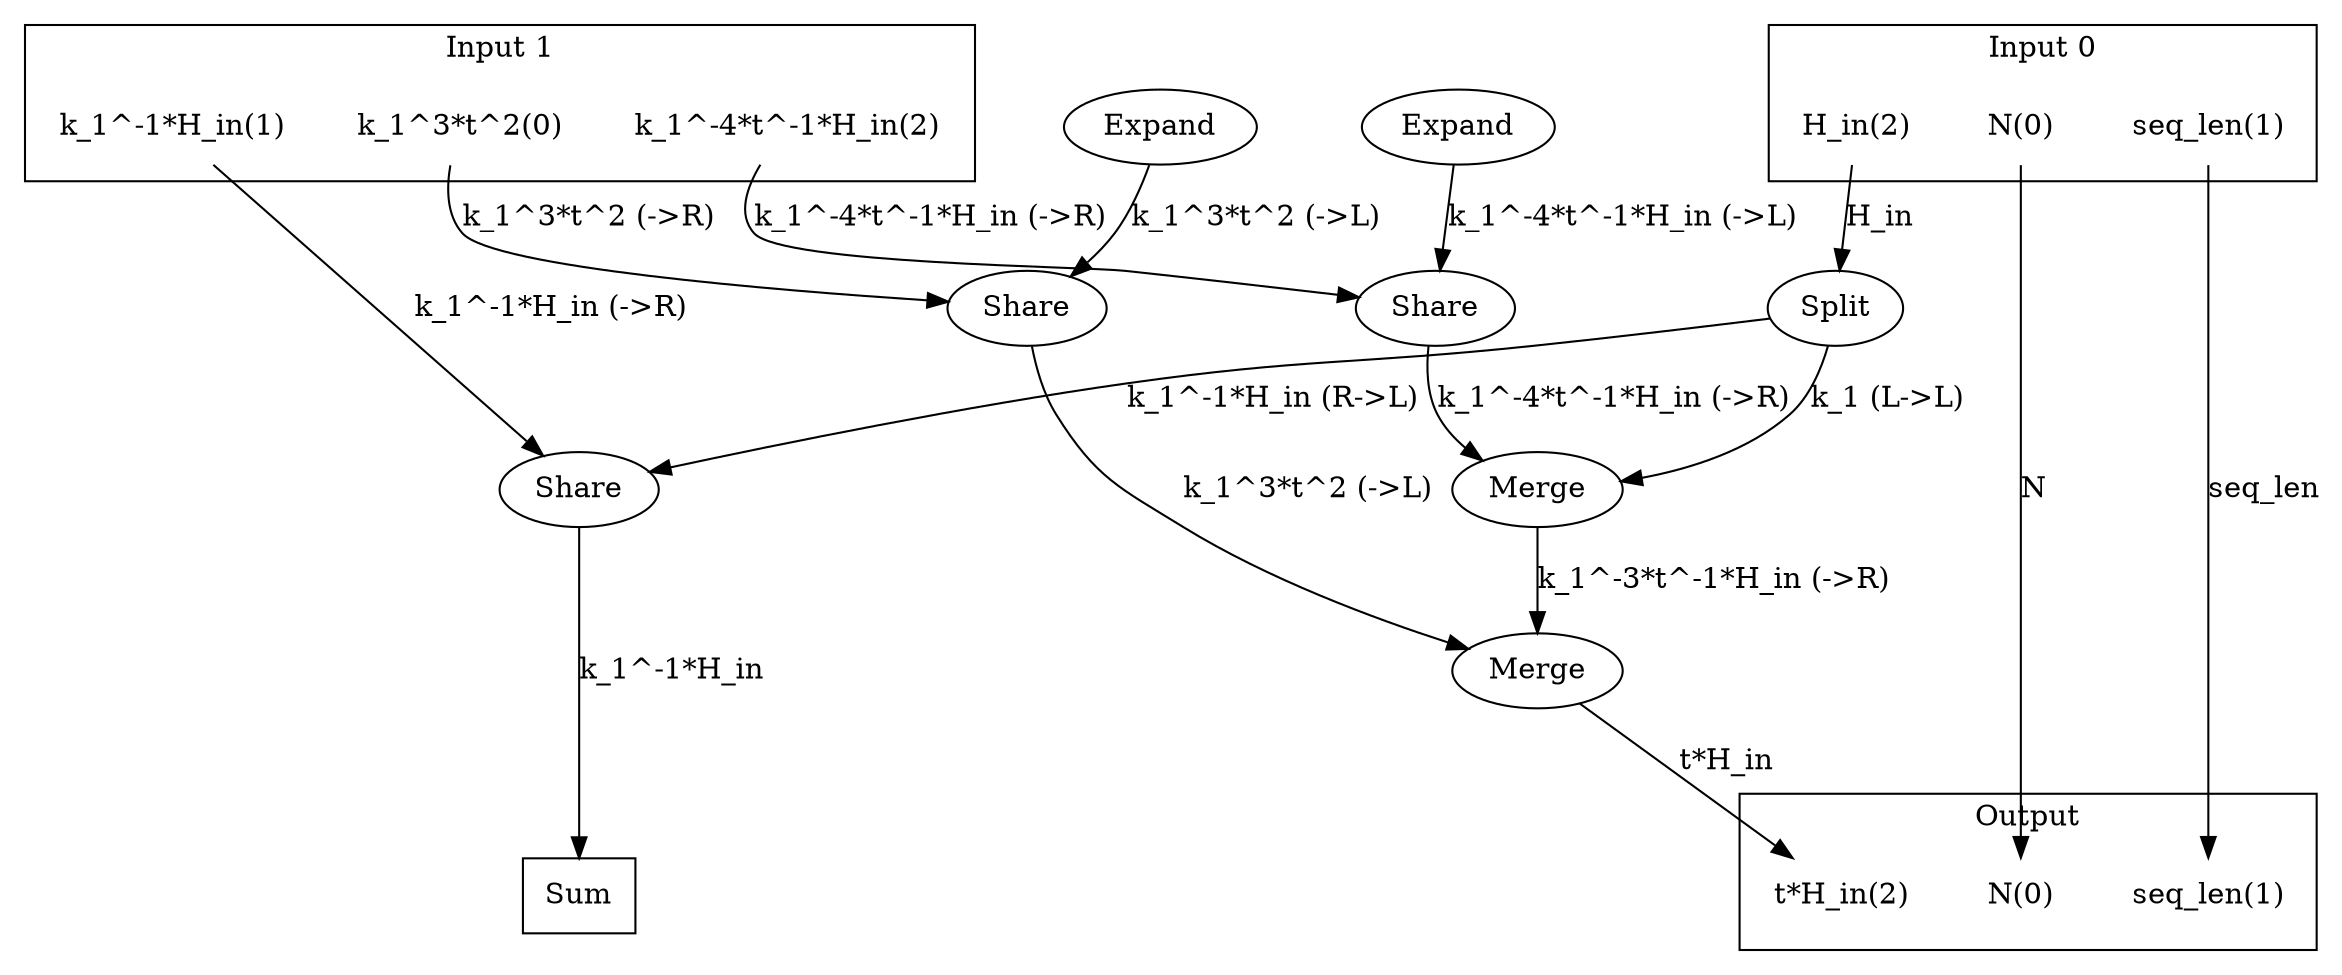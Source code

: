 digraph kernel {
newrank = true;
op_0x5635fe5d5f60 [label="Merge"];
op_0x7fef0c1133f8 [label="Expand"];
op_0x7fef2ae37700 [label="Split"];
op_0x7fef38003ab0 [label="Share"];
op_0x7fef5c00ebb0 [label="Merge"];
op_0x7fef6000f820 [label="Share"];
op_0x7fefa0016858 [label="Expand"];
op_0x7ff0000b31a0 [label="Share"];
reduce_0x7feecc006d90 [label="Sum", shape=box];
subgraph cluster_out {
label = "Output";
out_0 [label="N(0)", shape=none];
out_1 [label="seq_len(1)", shape=none];
out_2 [label="t*H_in(2)", shape=none];
}
{ rank = same;
reduce_0x7feecc006d90;
out_0;
out_1;
out_2;
}
subgraph cluster_in_0 {
label = "Input 0";
in_0_0 [label="N(0)", shape=none];
in_0_1 [label="seq_len(1)", shape=none];
in_0_2 [label="H_in(2)", shape=none];
}
subgraph cluster_in_1 {
label = "Input 1";
in_1_0 [label="k_1^3*t^2(0)", shape=none];
in_1_1 [label="k_1^-1*H_in(1)", shape=none];
in_1_2 [label="k_1^-4*t^-1*H_in(2)", shape=none];
}
{ rank = same;
in_0_0;
in_0_1;
in_0_2;
in_1_0;
in_1_1;
in_1_2;
}
in_0_0 -> out_0 [label="N"];
in_0_1 -> out_1 [label="seq_len"];
in_0_2 -> op_0x7fef2ae37700 [label="H_in"];
in_1_0 -> op_0x7fef6000f820 [label="k_1^3*t^2 (->R)"];
in_1_1 -> op_0x7fef38003ab0 [label="k_1^-1*H_in (->R)"];
in_1_2 -> op_0x7ff0000b31a0 [label="k_1^-4*t^-1*H_in (->R)"];
op_0x5635fe5d5f60 -> out_2 [label="t*H_in"];
op_0x7fef6000f820 -> op_0x5635fe5d5f60 [label="k_1^3*t^2 (->L)"];
op_0x7fef5c00ebb0 -> op_0x5635fe5d5f60 [label="k_1^-3*t^-1*H_in (->R)"];
op_0x7fef38003ab0 -> reduce_0x7feecc006d90 [label="k_1^-1*H_in"];
op_0x7fef2ae37700 -> op_0x7fef38003ab0 [label="k_1^-1*H_in (R->L)"];
op_0x7fef2ae37700 -> op_0x7fef5c00ebb0 [label="k_1 (L->L)"];
op_0x7ff0000b31a0 -> op_0x7fef5c00ebb0 [label="k_1^-4*t^-1*H_in (->R)"];
op_0x7fefa0016858 -> op_0x7fef6000f820 [label="k_1^3*t^2 (->L)"];
op_0x7fef0c1133f8 -> op_0x7ff0000b31a0 [label="k_1^-4*t^-1*H_in (->L)"];
}
